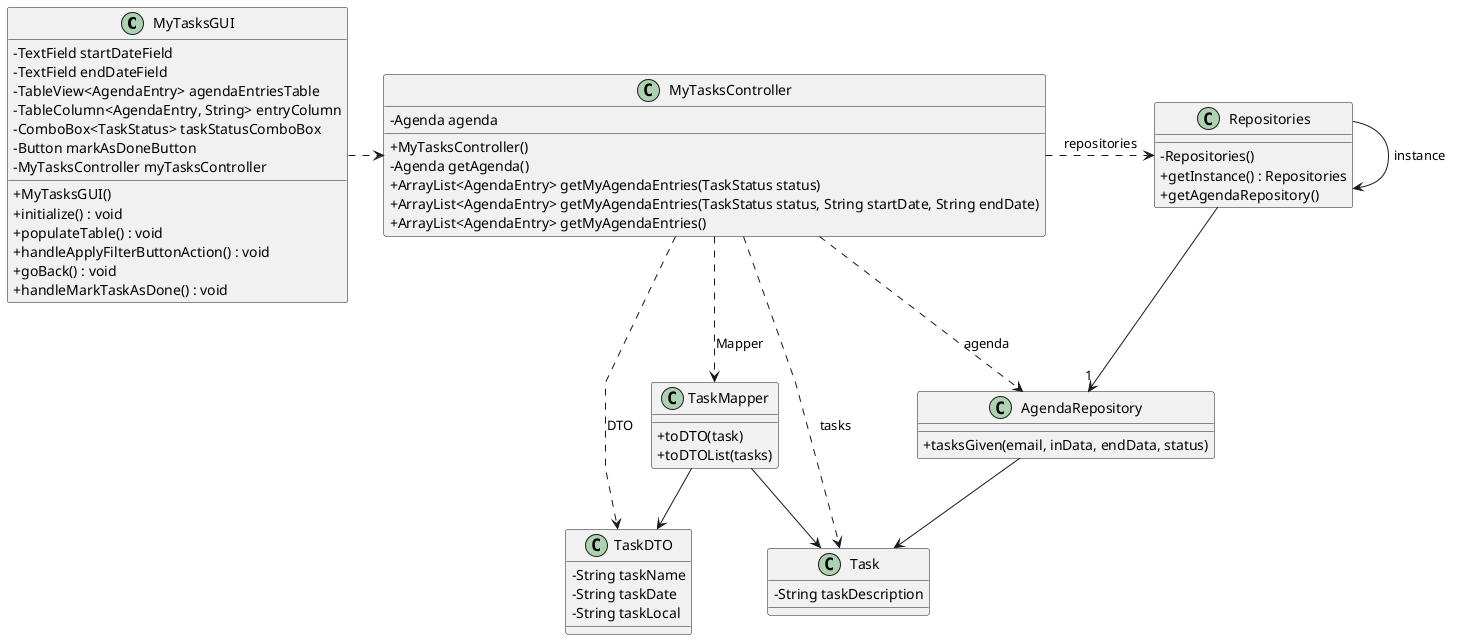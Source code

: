 @startuml
skinparam packageStyle rectangle
skinparam shadowing false
skinparam linetype polyline

skinparam classAttributeIconSize 0

MyTasksGUI .> MyTasksController

MyTasksController .> Repositories : repositories

Repositories --> Repositories : instance

Repositories --> "1" AgendaRepository

AgendaRepository --> Task

MyTasksController ..> AgendaRepository : agenda

MyTasksController ..> TaskDTO : DTO

MyTasksController ..> TaskMapper : Mapper

TaskMapper --> TaskDTO

TaskMapper --> Task

MyTasksController ..> Task : tasks
class MyTasksGUI{
- TextField startDateField
- TextField endDateField
-TableView<AgendaEntry> agendaEntriesTable
-TableColumn<AgendaEntry, String> entryColumn
-ComboBox<TaskStatus> taskStatusComboBox
-Button markAsDoneButton
-MyTasksController myTasksController
+MyTasksGUI()
+initialize() : void
+populateTable() : void
+ handleApplyFilterButtonAction() : void
+goBack() : void
+handleMarkTaskAsDone() : void
}

class MyTasksController{
-Agenda agenda
+MyTasksController()
-Agenda getAgenda()
+ArrayList<AgendaEntry> getMyAgendaEntries(TaskStatus status)
+ArrayList<AgendaEntry> getMyAgendaEntries(TaskStatus status, String startDate, String endDate)
+ArrayList<AgendaEntry> getMyAgendaEntries()
}

class AgendaRepository{
+tasksGiven(email, inData, endData, status)
}

class Repositories{
- Repositories()
    +getInstance() : Repositories
    +getAgendaRepository()
}

class TaskDTO {
    - String taskName
    - String taskDate
    - String taskLocal
}

class TaskMapper {
    + toDTO(task)
    + toDTOList(tasks)
}

class Task{
    -String taskDescription
}

@enduml
